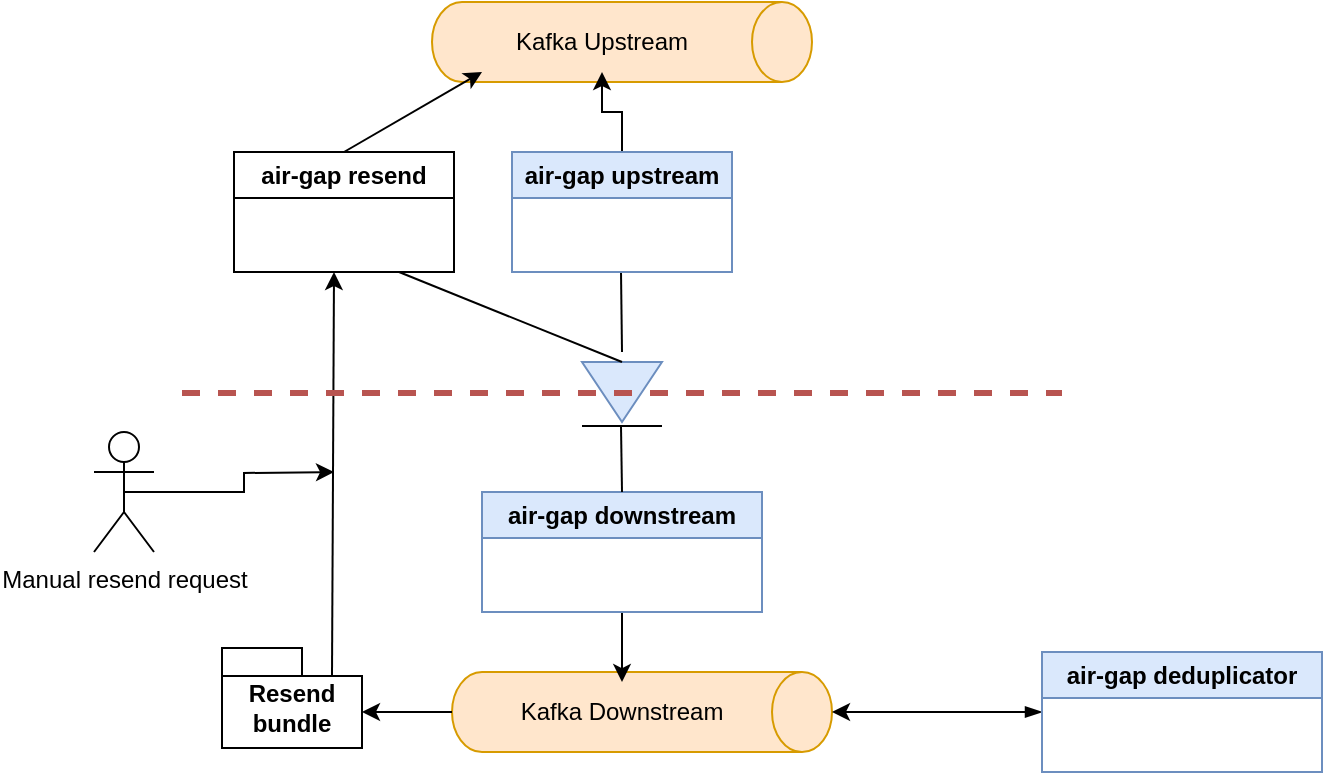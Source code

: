 <mxfile version="28.1.2">
  <diagram name="Sida-1" id="szRYUFeSUwwBfxvwGFzd">
    <mxGraphModel dx="1652" dy="832" grid="1" gridSize="10" guides="1" tooltips="1" connect="1" arrows="1" fold="1" page="1" pageScale="1" pageWidth="827" pageHeight="1169" math="0" shadow="0">
      <root>
        <mxCell id="0" />
        <mxCell id="1" parent="0" />
        <mxCell id="9ao-gcXj0P5O1c-xXz5W-1" value="" style="shape=cylinder3;whiteSpace=wrap;html=1;boundedLbl=1;backgroundOutline=1;size=15;rotation=90;fillColor=#ffe6cc;strokeColor=#d79b00;" parent="1" vertex="1">
          <mxGeometry x="254.0" y="-30" width="40" height="190" as="geometry" />
        </mxCell>
        <mxCell id="9ao-gcXj0P5O1c-xXz5W-2" value="Kafka Upstream" style="text;html=1;align=center;verticalAlign=middle;whiteSpace=wrap;rounded=0;" parent="1" vertex="1">
          <mxGeometry x="204" y="50" width="120" height="30" as="geometry" />
        </mxCell>
        <mxCell id="9ao-gcXj0P5O1c-xXz5W-3" value="" style="shape=cylinder3;whiteSpace=wrap;html=1;boundedLbl=1;backgroundOutline=1;size=15;rotation=90;fillColor=#ffe6cc;strokeColor=#d79b00;" parent="1" vertex="1">
          <mxGeometry x="264.005" y="305.005" width="40" height="190" as="geometry" />
        </mxCell>
        <mxCell id="9ao-gcXj0P5O1c-xXz5W-4" value="Kafka Downstream" style="text;html=1;align=center;verticalAlign=middle;whiteSpace=wrap;rounded=0;" parent="1" vertex="1">
          <mxGeometry x="214.005" y="385.005" width="120" height="30" as="geometry" />
        </mxCell>
        <mxCell id="9ao-gcXj0P5O1c-xXz5W-10" value="" style="group;" parent="1" vertex="1" connectable="0">
          <mxGeometry x="254" y="225" width="40" height="32" as="geometry" />
        </mxCell>
        <mxCell id="9ao-gcXj0P5O1c-xXz5W-8" value="" style="triangle;whiteSpace=wrap;html=1;direction=south;fillColor=#dae8fc;strokeColor=#6c8ebf;" parent="9ao-gcXj0P5O1c-xXz5W-10" vertex="1">
          <mxGeometry width="40" height="30" as="geometry" />
        </mxCell>
        <mxCell id="9ao-gcXj0P5O1c-xXz5W-9" value="" style="endArrow=none;html=1;rounded=0;" parent="9ao-gcXj0P5O1c-xXz5W-10" edge="1">
          <mxGeometry width="50" height="50" relative="1" as="geometry">
            <mxPoint y="32" as="sourcePoint" />
            <mxPoint x="40" y="32" as="targetPoint" />
          </mxGeometry>
        </mxCell>
        <mxCell id="9ao-gcXj0P5O1c-xXz5W-11" value="" style="endArrow=none;html=1;rounded=0;exitX=1;exitY=0.5;exitDx=0;exitDy=0;exitPerimeter=0;" parent="1" edge="1">
          <mxGeometry width="50" height="50" relative="1" as="geometry">
            <mxPoint x="273.501" y="179.997" as="sourcePoint" />
            <mxPoint x="274" y="220" as="targetPoint" />
          </mxGeometry>
        </mxCell>
        <mxCell id="9ao-gcXj0P5O1c-xXz5W-18" value="" style="edgeStyle=orthogonalEdgeStyle;rounded=0;orthogonalLoop=1;jettySize=auto;html=1;" parent="1" source="9ao-gcXj0P5O1c-xXz5W-13" target="9ao-gcXj0P5O1c-xXz5W-2" edge="1">
          <mxGeometry relative="1" as="geometry" />
        </mxCell>
        <mxCell id="9ao-gcXj0P5O1c-xXz5W-13" value="air-gap upstream" style="swimlane;whiteSpace=wrap;html=1;fillColor=#dae8fc;strokeColor=#6c8ebf;" parent="1" vertex="1">
          <mxGeometry x="219" y="120" width="110" height="60" as="geometry" />
        </mxCell>
        <mxCell id="9ao-gcXj0P5O1c-xXz5W-19" value="" style="edgeStyle=orthogonalEdgeStyle;rounded=0;orthogonalLoop=1;jettySize=auto;html=1;" parent="1" source="9ao-gcXj0P5O1c-xXz5W-14" target="9ao-gcXj0P5O1c-xXz5W-4" edge="1">
          <mxGeometry relative="1" as="geometry" />
        </mxCell>
        <mxCell id="9ao-gcXj0P5O1c-xXz5W-14" value="air-gap downstream" style="swimlane;whiteSpace=wrap;html=1;fillColor=#dae8fc;strokeColor=#6c8ebf;" parent="1" vertex="1">
          <mxGeometry x="204" y="290" width="140" height="60" as="geometry" />
        </mxCell>
        <mxCell id="9ao-gcXj0P5O1c-xXz5W-12" value="" style="endArrow=none;html=1;rounded=0;exitX=1;exitY=0.5;exitDx=0;exitDy=0;exitPerimeter=0;" parent="9ao-gcXj0P5O1c-xXz5W-14" edge="1">
          <mxGeometry width="50" height="50" relative="1" as="geometry">
            <mxPoint x="69.5" y="-33" as="sourcePoint" />
            <mxPoint x="70" as="targetPoint" />
          </mxGeometry>
        </mxCell>
        <mxCell id="oBg6k83NWbbbliucMWEF-3" value="" style="rounded=0;orthogonalLoop=1;jettySize=auto;html=1;startArrow=blockThin;startFill=1;" parent="1" source="oBg6k83NWbbbliucMWEF-1" target="9ao-gcXj0P5O1c-xXz5W-3" edge="1">
          <mxGeometry relative="1" as="geometry" />
        </mxCell>
        <mxCell id="oBg6k83NWbbbliucMWEF-1" value="air-gap deduplicator" style="swimlane;whiteSpace=wrap;html=1;fillColor=#dae8fc;strokeColor=#6c8ebf;" parent="1" vertex="1">
          <mxGeometry x="484" y="370" width="140" height="60" as="geometry" />
        </mxCell>
        <mxCell id="A9paejI7-ToNUO_phRby-9" style="edgeStyle=orthogonalEdgeStyle;rounded=0;orthogonalLoop=1;jettySize=auto;html=1;exitX=0.5;exitY=0.5;exitDx=0;exitDy=0;exitPerimeter=0;" edge="1" parent="1" source="A9paejI7-ToNUO_phRby-1">
          <mxGeometry relative="1" as="geometry">
            <mxPoint x="130" y="280" as="targetPoint" />
          </mxGeometry>
        </mxCell>
        <mxCell id="A9paejI7-ToNUO_phRby-1" value="Manual resend request" style="shape=umlActor;verticalLabelPosition=bottom;verticalAlign=top;html=1;" vertex="1" parent="1">
          <mxGeometry x="10" y="260" width="30" height="60" as="geometry" />
        </mxCell>
        <mxCell id="A9paejI7-ToNUO_phRby-2" value="" style="endArrow=classic;html=1;rounded=0;exitX=0;exitY=0;exitDx=55;exitDy=14;exitPerimeter=0;" edge="1" parent="1" source="A9paejI7-ToNUO_phRby-3">
          <mxGeometry width="50" height="50" relative="1" as="geometry">
            <mxPoint x="108.5" y="365" as="sourcePoint" />
            <mxPoint x="130" y="180" as="targetPoint" />
          </mxGeometry>
        </mxCell>
        <mxCell id="A9paejI7-ToNUO_phRby-3" value="Resend bundle" style="shape=folder;fontStyle=1;spacingTop=10;tabWidth=40;tabHeight=14;tabPosition=left;html=1;whiteSpace=wrap;" vertex="1" parent="1">
          <mxGeometry x="74" y="368" width="70" height="50" as="geometry" />
        </mxCell>
        <mxCell id="A9paejI7-ToNUO_phRby-5" value="" style="edgeStyle=orthogonalEdgeStyle;rounded=0;orthogonalLoop=1;jettySize=auto;html=1;entryX=0;entryY=0;entryDx=70;entryDy=32;entryPerimeter=0;" edge="1" parent="1" source="9ao-gcXj0P5O1c-xXz5W-3" target="A9paejI7-ToNUO_phRby-3">
          <mxGeometry relative="1" as="geometry">
            <mxPoint x="150" y="480" as="sourcePoint" />
            <mxPoint x="150" y="515" as="targetPoint" />
          </mxGeometry>
        </mxCell>
        <mxCell id="A9paejI7-ToNUO_phRby-6" value="air-gap resend" style="swimlane;whiteSpace=wrap;html=1;" vertex="1" parent="1">
          <mxGeometry x="80" y="120" width="110" height="60" as="geometry" />
        </mxCell>
        <mxCell id="A9paejI7-ToNUO_phRby-7" value="" style="endArrow=none;html=1;rounded=0;exitX=0.75;exitY=1;exitDx=0;exitDy=0;entryX=0;entryY=0.5;entryDx=0;entryDy=0;" edge="1" parent="1" source="A9paejI7-ToNUO_phRby-6" target="9ao-gcXj0P5O1c-xXz5W-8">
          <mxGeometry width="50" height="50" relative="1" as="geometry">
            <mxPoint x="300" y="240" as="sourcePoint" />
            <mxPoint x="300.499" y="280.003" as="targetPoint" />
          </mxGeometry>
        </mxCell>
        <mxCell id="A9paejI7-ToNUO_phRby-8" value="" style="endArrow=classic;html=1;rounded=0;exitX=0.5;exitY=0;exitDx=0;exitDy=0;entryX=0;entryY=1;entryDx=0;entryDy=0;" edge="1" parent="1" source="A9paejI7-ToNUO_phRby-6" target="9ao-gcXj0P5O1c-xXz5W-2">
          <mxGeometry width="50" height="50" relative="1" as="geometry">
            <mxPoint x="120" y="412" as="sourcePoint" />
            <mxPoint x="121" y="210" as="targetPoint" />
          </mxGeometry>
        </mxCell>
        <mxCell id="A9paejI7-ToNUO_phRby-12" value="" style="endArrow=none;dashed=1;html=1;rounded=0;fillColor=#f8cecc;strokeColor=#b85450;strokeWidth=3;" edge="1" parent="1">
          <mxGeometry width="50" height="50" relative="1" as="geometry">
            <mxPoint x="54" y="240.5" as="sourcePoint" />
            <mxPoint x="494" y="240.5" as="targetPoint" />
          </mxGeometry>
        </mxCell>
      </root>
    </mxGraphModel>
  </diagram>
</mxfile>
